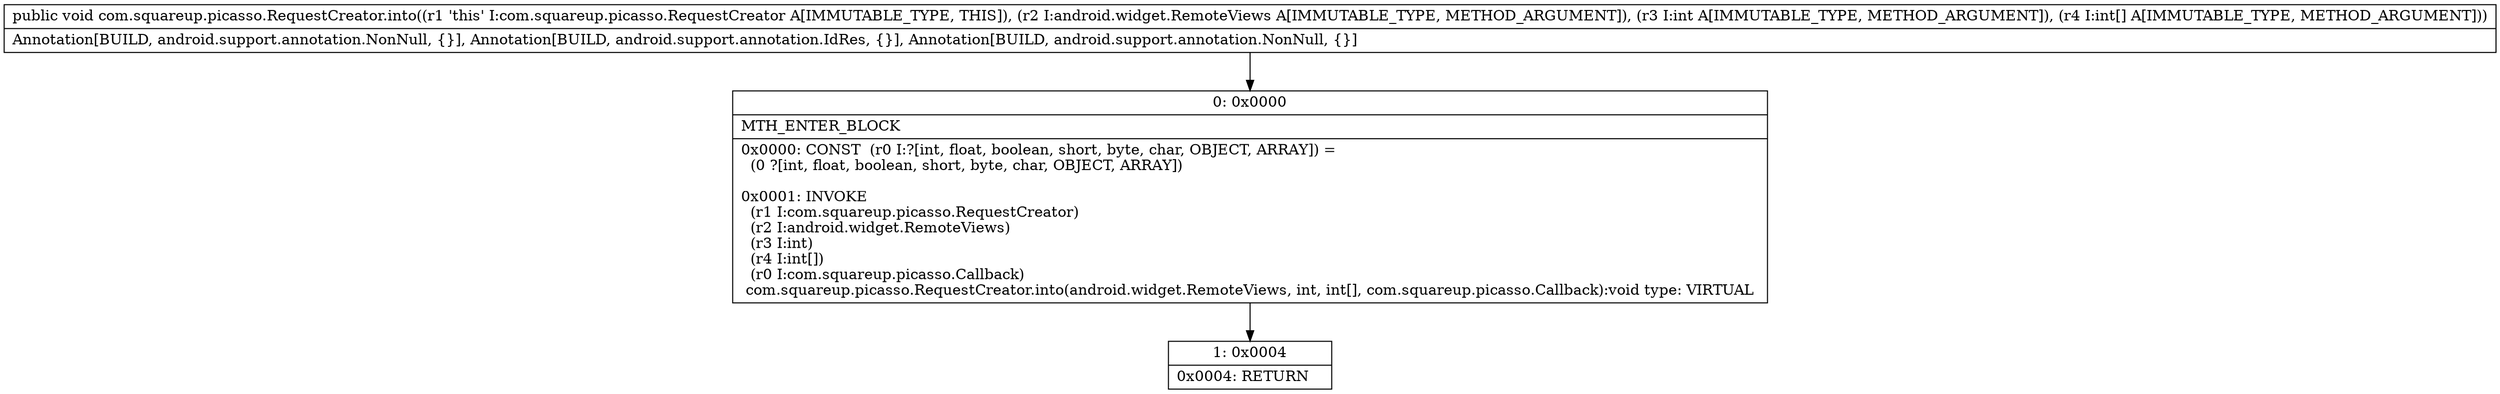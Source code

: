 digraph "CFG forcom.squareup.picasso.RequestCreator.into(Landroid\/widget\/RemoteViews;I[I)V" {
Node_0 [shape=record,label="{0\:\ 0x0000|MTH_ENTER_BLOCK\l|0x0000: CONST  (r0 I:?[int, float, boolean, short, byte, char, OBJECT, ARRAY]) = \l  (0 ?[int, float, boolean, short, byte, char, OBJECT, ARRAY])\l \l0x0001: INVOKE  \l  (r1 I:com.squareup.picasso.RequestCreator)\l  (r2 I:android.widget.RemoteViews)\l  (r3 I:int)\l  (r4 I:int[])\l  (r0 I:com.squareup.picasso.Callback)\l com.squareup.picasso.RequestCreator.into(android.widget.RemoteViews, int, int[], com.squareup.picasso.Callback):void type: VIRTUAL \l}"];
Node_1 [shape=record,label="{1\:\ 0x0004|0x0004: RETURN   \l}"];
MethodNode[shape=record,label="{public void com.squareup.picasso.RequestCreator.into((r1 'this' I:com.squareup.picasso.RequestCreator A[IMMUTABLE_TYPE, THIS]), (r2 I:android.widget.RemoteViews A[IMMUTABLE_TYPE, METHOD_ARGUMENT]), (r3 I:int A[IMMUTABLE_TYPE, METHOD_ARGUMENT]), (r4 I:int[] A[IMMUTABLE_TYPE, METHOD_ARGUMENT]))  | Annotation[BUILD, android.support.annotation.NonNull, \{\}], Annotation[BUILD, android.support.annotation.IdRes, \{\}], Annotation[BUILD, android.support.annotation.NonNull, \{\}]\l}"];
MethodNode -> Node_0;
Node_0 -> Node_1;
}

